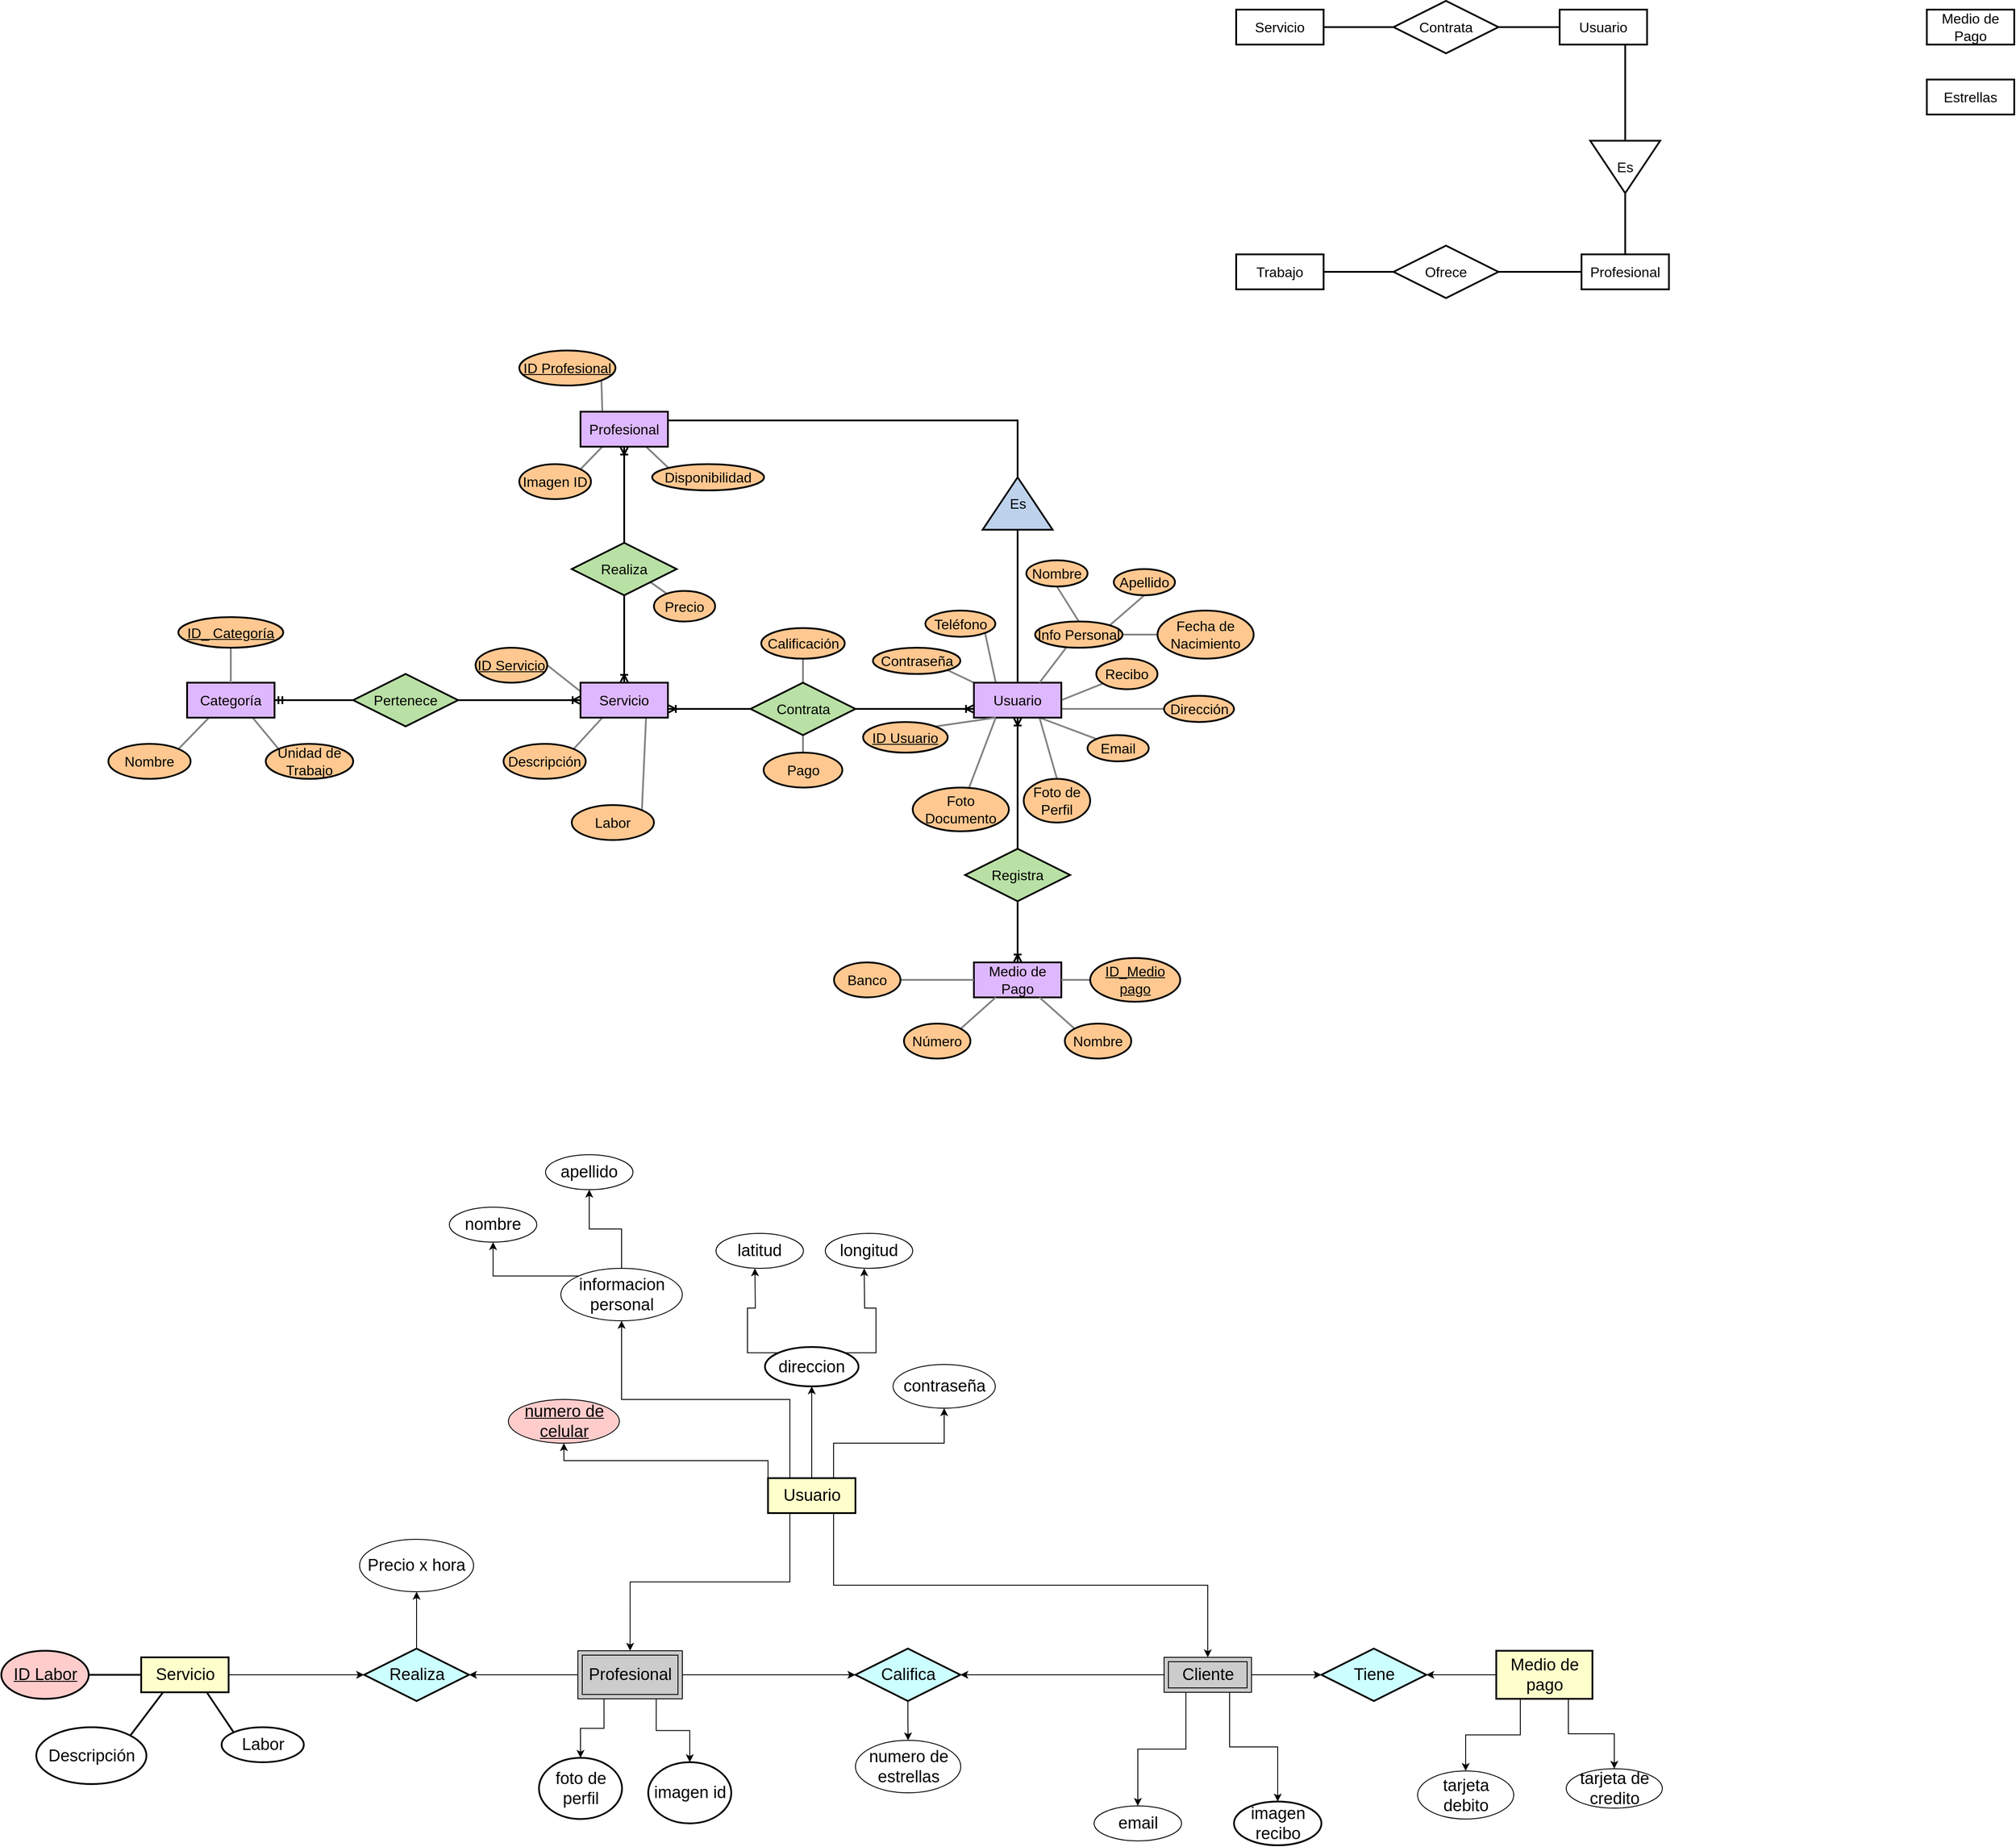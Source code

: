 <mxfile version="22.1.5" type="github">
  <diagram name="Página-1" id="cCKO2vU_R3Nvwjt6O_Bb">
    <mxGraphModel dx="1639" dy="1651" grid="1" gridSize="10" guides="1" tooltips="1" connect="1" arrows="1" fold="1" page="1" pageScale="1" pageWidth="827" pageHeight="1169" math="0" shadow="0">
      <root>
        <mxCell id="0" />
        <mxCell id="1" parent="0" />
        <mxCell id="8-Lv-CJE16GWGZzQea9U-9" style="edgeStyle=orthogonalEdgeStyle;rounded=0;orthogonalLoop=1;jettySize=auto;html=1;exitX=0.5;exitY=1;exitDx=0;exitDy=0;entryX=0.5;entryY=0;entryDx=0;entryDy=0;strokeWidth=2;endArrow=none;endFill=0;startArrow=ERoneToMany;startFill=0;" parent="1" source="zTk_jniPwo0BafnFYXpP-2" target="8-Lv-CJE16GWGZzQea9U-6" edge="1">
          <mxGeometry relative="1" as="geometry" />
        </mxCell>
        <mxCell id="8-Lv-CJE16GWGZzQea9U-27" style="rounded=0;orthogonalLoop=1;jettySize=auto;html=1;exitX=0.25;exitY=0;exitDx=0;exitDy=0;entryX=1;entryY=1;entryDx=0;entryDy=0;endArrow=none;endFill=0;strokeWidth=2;strokeColor=#828282;" parent="1" source="zTk_jniPwo0BafnFYXpP-2" target="8-Lv-CJE16GWGZzQea9U-1" edge="1">
          <mxGeometry relative="1" as="geometry" />
        </mxCell>
        <mxCell id="8-Lv-CJE16GWGZzQea9U-29" style="rounded=0;orthogonalLoop=1;jettySize=auto;html=1;exitX=0.25;exitY=1;exitDx=0;exitDy=0;entryX=1;entryY=0;entryDx=0;entryDy=0;endArrow=none;endFill=0;strokeWidth=2;strokeColor=#828282;" parent="1" source="zTk_jniPwo0BafnFYXpP-2" target="8-Lv-CJE16GWGZzQea9U-2" edge="1">
          <mxGeometry relative="1" as="geometry" />
        </mxCell>
        <mxCell id="8-Lv-CJE16GWGZzQea9U-30" style="rounded=0;orthogonalLoop=1;jettySize=auto;html=1;exitX=0.75;exitY=1;exitDx=0;exitDy=0;entryX=0;entryY=0;entryDx=0;entryDy=0;endArrow=none;endFill=0;strokeWidth=2;strokeColor=#828282;" parent="1" source="zTk_jniPwo0BafnFYXpP-2" target="8-Lv-CJE16GWGZzQea9U-19" edge="1">
          <mxGeometry relative="1" as="geometry" />
        </mxCell>
        <mxCell id="zTk_jniPwo0BafnFYXpP-2" value="Profesional" style="whiteSpace=wrap;html=1;align=center;strokeWidth=2;fontSize=16;fillColor=#DEB8FF;" parent="1" vertex="1">
          <mxGeometry x="150" y="340" width="100" height="40" as="geometry" />
        </mxCell>
        <mxCell id="8-Lv-CJE16GWGZzQea9U-40" style="edgeStyle=orthogonalEdgeStyle;rounded=0;orthogonalLoop=1;jettySize=auto;html=1;exitX=0;exitY=0.75;exitDx=0;exitDy=0;entryX=1;entryY=0.5;entryDx=0;entryDy=0;endArrow=none;endFill=0;strokeWidth=2;startArrow=ERoneToMany;startFill=0;" parent="1" source="zTk_jniPwo0BafnFYXpP-5" target="N90UWdWT46t-Qlg6uNlZ-3" edge="1">
          <mxGeometry relative="1" as="geometry" />
        </mxCell>
        <mxCell id="8-Lv-CJE16GWGZzQea9U-43" style="rounded=0;orthogonalLoop=1;jettySize=auto;html=1;exitX=0.75;exitY=1;exitDx=0;exitDy=0;entryX=0;entryY=0;entryDx=0;entryDy=0;endArrow=none;endFill=0;strokeWidth=2;strokeColor=#828282;" parent="1" source="zTk_jniPwo0BafnFYXpP-5" target="8-Lv-CJE16GWGZzQea9U-17" edge="1">
          <mxGeometry relative="1" as="geometry" />
        </mxCell>
        <mxCell id="8-Lv-CJE16GWGZzQea9U-44" style="rounded=0;orthogonalLoop=1;jettySize=auto;html=1;exitX=1;exitY=0.5;exitDx=0;exitDy=0;endArrow=none;endFill=0;strokeWidth=2;strokeColor=#828282;" parent="1" source="zTk_jniPwo0BafnFYXpP-5" target="8-Lv-CJE16GWGZzQea9U-15" edge="1">
          <mxGeometry relative="1" as="geometry" />
        </mxCell>
        <mxCell id="EtuR1tSyYkQJWaHXpzwl-11" style="edgeStyle=orthogonalEdgeStyle;rounded=0;orthogonalLoop=1;jettySize=auto;html=1;exitX=0.5;exitY=1;exitDx=0;exitDy=0;entryX=0.5;entryY=0;entryDx=0;entryDy=0;strokeWidth=2;endArrow=none;endFill=0;startArrow=ERoneToMany;startFill=0;" parent="1" source="zTk_jniPwo0BafnFYXpP-5" target="EtuR1tSyYkQJWaHXpzwl-10" edge="1">
          <mxGeometry relative="1" as="geometry" />
        </mxCell>
        <mxCell id="EtuR1tSyYkQJWaHXpzwl-30" style="rounded=0;orthogonalLoop=1;jettySize=auto;html=1;exitX=0.75;exitY=1;exitDx=0;exitDy=0;entryX=0.5;entryY=0;entryDx=0;entryDy=0;strokeWidth=2;endArrow=none;endFill=0;strokeColor=#828282;" parent="1" source="zTk_jniPwo0BafnFYXpP-5" target="EtuR1tSyYkQJWaHXpzwl-28" edge="1">
          <mxGeometry relative="1" as="geometry" />
        </mxCell>
        <mxCell id="EtuR1tSyYkQJWaHXpzwl-59" style="edgeStyle=orthogonalEdgeStyle;rounded=0;orthogonalLoop=1;jettySize=auto;html=1;exitX=1;exitY=0.75;exitDx=0;exitDy=0;entryX=0;entryY=0.5;entryDx=0;entryDy=0;strokeWidth=2;endArrow=none;endFill=0;strokeColor=#828282;" parent="1" source="zTk_jniPwo0BafnFYXpP-5" target="EtuR1tSyYkQJWaHXpzwl-57" edge="1">
          <mxGeometry relative="1" as="geometry" />
        </mxCell>
        <mxCell id="EtuR1tSyYkQJWaHXpzwl-61" style="rounded=0;orthogonalLoop=1;jettySize=auto;html=1;exitX=0.25;exitY=0;exitDx=0;exitDy=0;entryX=1;entryY=1;entryDx=0;entryDy=0;startArrow=none;startFill=0;endArrow=none;endFill=0;strokeWidth=2;strokeColor=#828282;" parent="1" source="zTk_jniPwo0BafnFYXpP-5" target="EtuR1tSyYkQJWaHXpzwl-58" edge="1">
          <mxGeometry relative="1" as="geometry" />
        </mxCell>
        <mxCell id="EtuR1tSyYkQJWaHXpzwl-62" style="rounded=0;orthogonalLoop=1;jettySize=auto;html=1;exitX=0;exitY=0;exitDx=0;exitDy=0;entryX=1;entryY=1;entryDx=0;entryDy=0;startArrow=none;startFill=0;endArrow=none;endFill=0;strokeWidth=2;strokeColor=#828282;" parent="1" source="zTk_jniPwo0BafnFYXpP-5" target="EtuR1tSyYkQJWaHXpzwl-60" edge="1">
          <mxGeometry relative="1" as="geometry" />
        </mxCell>
        <mxCell id="imkh6Q_qvi-gvldEysXO-12" style="rounded=0;orthogonalLoop=1;jettySize=auto;html=1;exitX=0.25;exitY=1;exitDx=0;exitDy=0;endArrow=none;endFill=0;strokeWidth=2;strokeColor=#828282;" edge="1" parent="1" source="zTk_jniPwo0BafnFYXpP-5" target="imkh6Q_qvi-gvldEysXO-11">
          <mxGeometry relative="1" as="geometry" />
        </mxCell>
        <mxCell id="zTk_jniPwo0BafnFYXpP-5" value="Usuario" style="whiteSpace=wrap;html=1;align=center;strokeWidth=2;fontSize=16;fillColor=#DEB8FF;" parent="1" vertex="1">
          <mxGeometry x="600" y="650" width="100" height="40" as="geometry" />
        </mxCell>
        <mxCell id="EtuR1tSyYkQJWaHXpzwl-35" style="edgeStyle=orthogonalEdgeStyle;rounded=0;orthogonalLoop=1;jettySize=auto;html=1;exitX=0.5;exitY=1;exitDx=0;exitDy=0;strokeWidth=2;endArrow=none;endFill=0;strokeColor=#828282;" parent="1" source="N90UWdWT46t-Qlg6uNlZ-3" target="EtuR1tSyYkQJWaHXpzwl-34" edge="1">
          <mxGeometry relative="1" as="geometry" />
        </mxCell>
        <mxCell id="EtuR1tSyYkQJWaHXpzwl-68" style="edgeStyle=orthogonalEdgeStyle;rounded=0;orthogonalLoop=1;jettySize=auto;html=1;exitX=0.5;exitY=0;exitDx=0;exitDy=0;entryX=0.5;entryY=1;entryDx=0;entryDy=0;endArrow=none;endFill=0;strokeWidth=2;strokeColor=#828282;" parent="1" source="N90UWdWT46t-Qlg6uNlZ-3" target="EtuR1tSyYkQJWaHXpzwl-63" edge="1">
          <mxGeometry relative="1" as="geometry" />
        </mxCell>
        <mxCell id="N90UWdWT46t-Qlg6uNlZ-3" value="Contrata" style="shape=rhombus;perimeter=rhombusPerimeter;whiteSpace=wrap;html=1;align=center;strokeWidth=2;fontSize=16;fillColor=#B9E0A5;" parent="1" vertex="1">
          <mxGeometry x="344.5" y="650" width="120" height="60" as="geometry" />
        </mxCell>
        <mxCell id="8-Lv-CJE16GWGZzQea9U-1" value="ID Profesional" style="ellipse;whiteSpace=wrap;html=1;align=center;fontSize=16;strokeWidth=2;fontStyle=4;fillColor=#FFC891;" parent="1" vertex="1">
          <mxGeometry x="80" y="270" width="110" height="40" as="geometry" />
        </mxCell>
        <mxCell id="8-Lv-CJE16GWGZzQea9U-2" value="Imagen ID" style="ellipse;whiteSpace=wrap;html=1;align=center;fontSize=16;strokeWidth=2;fontStyle=0;fillColor=#FFC891;" parent="1" vertex="1">
          <mxGeometry x="80" y="400" width="82" height="40" as="geometry" />
        </mxCell>
        <mxCell id="8-Lv-CJE16GWGZzQea9U-32" style="rounded=0;orthogonalLoop=1;jettySize=auto;html=1;exitX=1;exitY=0.5;exitDx=0;exitDy=0;endArrow=none;endFill=0;strokeWidth=2;entryX=0;entryY=0.25;entryDx=0;entryDy=0;strokeColor=#828282;" parent="1" source="8-Lv-CJE16GWGZzQea9U-3" target="8-Lv-CJE16GWGZzQea9U-4" edge="1">
          <mxGeometry relative="1" as="geometry" />
        </mxCell>
        <mxCell id="8-Lv-CJE16GWGZzQea9U-3" value="ID Servicio" style="ellipse;whiteSpace=wrap;html=1;align=center;fontSize=16;strokeWidth=2;fontStyle=4;fillColor=#FFC891;" parent="1" vertex="1">
          <mxGeometry x="30" y="610" width="82" height="40" as="geometry" />
        </mxCell>
        <mxCell id="8-Lv-CJE16GWGZzQea9U-35" style="rounded=0;orthogonalLoop=1;jettySize=auto;html=1;exitX=0.75;exitY=1;exitDx=0;exitDy=0;entryX=1;entryY=0;entryDx=0;entryDy=0;endArrow=none;endFill=0;strokeWidth=2;strokeColor=#828282;" parent="1" source="8-Lv-CJE16GWGZzQea9U-4" target="8-Lv-CJE16GWGZzQea9U-5" edge="1">
          <mxGeometry relative="1" as="geometry" />
        </mxCell>
        <mxCell id="8-Lv-CJE16GWGZzQea9U-37" style="rounded=0;orthogonalLoop=1;jettySize=auto;html=1;exitX=0.25;exitY=1;exitDx=0;exitDy=0;entryX=1;entryY=0;entryDx=0;entryDy=0;endArrow=none;endFill=0;strokeWidth=2;strokeColor=#828282;" parent="1" source="8-Lv-CJE16GWGZzQea9U-4" target="8-Lv-CJE16GWGZzQea9U-20" edge="1">
          <mxGeometry relative="1" as="geometry" />
        </mxCell>
        <mxCell id="8-Lv-CJE16GWGZzQea9U-38" style="edgeStyle=orthogonalEdgeStyle;rounded=0;orthogonalLoop=1;jettySize=auto;html=1;exitX=1;exitY=0.75;exitDx=0;exitDy=0;entryX=0;entryY=0.5;entryDx=0;entryDy=0;endArrow=none;endFill=0;strokeWidth=2;startArrow=ERoneToMany;startFill=0;" parent="1" source="8-Lv-CJE16GWGZzQea9U-4" target="N90UWdWT46t-Qlg6uNlZ-3" edge="1">
          <mxGeometry relative="1" as="geometry" />
        </mxCell>
        <mxCell id="8-Lv-CJE16GWGZzQea9U-4" value="Servicio" style="whiteSpace=wrap;html=1;align=center;strokeWidth=2;fontSize=16;fillColor=#DEB8FF;" parent="1" vertex="1">
          <mxGeometry x="150" y="650" width="100" height="40" as="geometry" />
        </mxCell>
        <mxCell id="8-Lv-CJE16GWGZzQea9U-5" value="Labor" style="ellipse;whiteSpace=wrap;html=1;align=center;fontSize=16;strokeWidth=2;fillColor=#FFC891;" parent="1" vertex="1">
          <mxGeometry x="140" y="790" width="94" height="40" as="geometry" />
        </mxCell>
        <mxCell id="8-Lv-CJE16GWGZzQea9U-10" style="edgeStyle=orthogonalEdgeStyle;rounded=0;orthogonalLoop=1;jettySize=auto;html=1;exitX=0.5;exitY=1;exitDx=0;exitDy=0;endArrow=ERoneToMany;endFill=0;strokeWidth=2;" parent="1" source="8-Lv-CJE16GWGZzQea9U-6" target="8-Lv-CJE16GWGZzQea9U-4" edge="1">
          <mxGeometry relative="1" as="geometry" />
        </mxCell>
        <mxCell id="8-Lv-CJE16GWGZzQea9U-31" style="rounded=0;orthogonalLoop=1;jettySize=auto;html=1;exitX=1;exitY=1;exitDx=0;exitDy=0;endArrow=none;endFill=0;strokeWidth=2;strokeColor=#828282;" parent="1" source="8-Lv-CJE16GWGZzQea9U-6" target="8-Lv-CJE16GWGZzQea9U-8" edge="1">
          <mxGeometry relative="1" as="geometry" />
        </mxCell>
        <mxCell id="8-Lv-CJE16GWGZzQea9U-6" value="Realiza" style="shape=rhombus;perimeter=rhombusPerimeter;whiteSpace=wrap;html=1;align=center;strokeWidth=2;fontSize=16;fillColor=#B9E0A5;" parent="1" vertex="1">
          <mxGeometry x="140" y="490" width="120" height="60" as="geometry" />
        </mxCell>
        <mxCell id="8-Lv-CJE16GWGZzQea9U-8" value="Precio" style="ellipse;whiteSpace=wrap;html=1;align=center;fontSize=16;strokeWidth=2;fillColor=#FFC891;" parent="1" vertex="1">
          <mxGeometry x="234" y="545" width="70" height="35" as="geometry" />
        </mxCell>
        <mxCell id="8-Lv-CJE16GWGZzQea9U-46" style="rounded=0;orthogonalLoop=1;jettySize=auto;html=1;exitX=0.355;exitY=1;exitDx=0;exitDy=0;entryX=0.75;entryY=0;entryDx=0;entryDy=0;endArrow=none;endFill=0;strokeWidth=2;exitPerimeter=0;strokeColor=#828282;" parent="1" source="8-Lv-CJE16GWGZzQea9U-13" target="zTk_jniPwo0BafnFYXpP-5" edge="1">
          <mxGeometry relative="1" as="geometry" />
        </mxCell>
        <mxCell id="EtuR1tSyYkQJWaHXpzwl-22" style="rounded=0;orthogonalLoop=1;jettySize=auto;html=1;exitX=1;exitY=0.5;exitDx=0;exitDy=0;entryX=0;entryY=0.5;entryDx=0;entryDy=0;strokeWidth=2;endArrow=none;endFill=0;strokeColor=#828282;" parent="1" source="8-Lv-CJE16GWGZzQea9U-13" target="EtuR1tSyYkQJWaHXpzwl-21" edge="1">
          <mxGeometry relative="1" as="geometry" />
        </mxCell>
        <mxCell id="EtuR1tSyYkQJWaHXpzwl-23" style="rounded=0;orthogonalLoop=1;jettySize=auto;html=1;exitX=0.5;exitY=0;exitDx=0;exitDy=0;entryX=0.5;entryY=1;entryDx=0;entryDy=0;strokeWidth=2;endArrow=none;endFill=0;strokeColor=#828282;" parent="1" source="8-Lv-CJE16GWGZzQea9U-13" target="EtuR1tSyYkQJWaHXpzwl-17" edge="1">
          <mxGeometry relative="1" as="geometry" />
        </mxCell>
        <mxCell id="EtuR1tSyYkQJWaHXpzwl-24" style="rounded=0;orthogonalLoop=1;jettySize=auto;html=1;exitX=1;exitY=0;exitDx=0;exitDy=0;entryX=0.5;entryY=1;entryDx=0;entryDy=0;strokeWidth=2;endArrow=none;endFill=0;strokeColor=#828282;" parent="1" source="8-Lv-CJE16GWGZzQea9U-13" target="EtuR1tSyYkQJWaHXpzwl-19" edge="1">
          <mxGeometry relative="1" as="geometry" />
        </mxCell>
        <mxCell id="8-Lv-CJE16GWGZzQea9U-13" value="Info Personal" style="ellipse;whiteSpace=wrap;html=1;align=center;fontSize=16;strokeWidth=2;fillColor=#FFC891;" parent="1" vertex="1">
          <mxGeometry x="670" y="580" width="100" height="30" as="geometry" />
        </mxCell>
        <mxCell id="8-Lv-CJE16GWGZzQea9U-15" value="Recibo" style="ellipse;whiteSpace=wrap;html=1;align=center;fontSize=16;strokeWidth=2;fillColor=#FFC891;" parent="1" vertex="1">
          <mxGeometry x="740" y="622.5" width="70" height="35" as="geometry" />
        </mxCell>
        <mxCell id="8-Lv-CJE16GWGZzQea9U-17" value="Email" style="ellipse;whiteSpace=wrap;html=1;align=center;fontSize=16;strokeWidth=2;fillColor=#FFC891;" parent="1" vertex="1">
          <mxGeometry x="730" y="710" width="70" height="30" as="geometry" />
        </mxCell>
        <mxCell id="8-Lv-CJE16GWGZzQea9U-19" value="Disponibilidad" style="ellipse;whiteSpace=wrap;html=1;align=center;fontSize=16;strokeWidth=2;fillColor=#FFC891;" parent="1" vertex="1">
          <mxGeometry x="232" y="400" width="128" height="30" as="geometry" />
        </mxCell>
        <mxCell id="8-Lv-CJE16GWGZzQea9U-20" value="Descripción" style="ellipse;whiteSpace=wrap;html=1;align=center;fontSize=16;strokeWidth=2;fillColor=#FFC891;" parent="1" vertex="1">
          <mxGeometry x="62" y="720" width="94" height="40" as="geometry" />
        </mxCell>
        <mxCell id="8xtOcs_HcPYPPj-CtHhS-1" style="edgeStyle=orthogonalEdgeStyle;rounded=0;orthogonalLoop=1;jettySize=auto;html=1;exitX=0.25;exitY=1;exitDx=0;exitDy=0;entryX=0.5;entryY=0;entryDx=0;entryDy=0;fontSize=19;" parent="1" source="8xtOcs_HcPYPPj-CtHhS-8" target="8xtOcs_HcPYPPj-CtHhS-12" edge="1">
          <mxGeometry relative="1" as="geometry" />
        </mxCell>
        <mxCell id="8xtOcs_HcPYPPj-CtHhS-2" style="edgeStyle=orthogonalEdgeStyle;rounded=0;orthogonalLoop=1;jettySize=auto;html=1;exitX=0.75;exitY=1;exitDx=0;exitDy=0;entryX=0.5;entryY=0;entryDx=0;entryDy=0;fontSize=19;" parent="1" source="8xtOcs_HcPYPPj-CtHhS-8" target="8xtOcs_HcPYPPj-CtHhS-15" edge="1">
          <mxGeometry relative="1" as="geometry" />
        </mxCell>
        <mxCell id="8xtOcs_HcPYPPj-CtHhS-3" style="edgeStyle=orthogonalEdgeStyle;rounded=0;orthogonalLoop=1;jettySize=auto;html=1;exitX=0.5;exitY=0;exitDx=0;exitDy=0;entryX=0.5;entryY=1;entryDx=0;entryDy=0;fontSize=19;" parent="1" source="8xtOcs_HcPYPPj-CtHhS-8" target="8xtOcs_HcPYPPj-CtHhS-18" edge="1">
          <mxGeometry relative="1" as="geometry" />
        </mxCell>
        <mxCell id="8xtOcs_HcPYPPj-CtHhS-4" style="edgeStyle=orthogonalEdgeStyle;rounded=0;orthogonalLoop=1;jettySize=auto;html=1;exitX=0;exitY=0;exitDx=0;exitDy=0;entryX=0.5;entryY=1;entryDx=0;entryDy=0;fontSize=19;" parent="1" source="8xtOcs_HcPYPPj-CtHhS-8" target="8xtOcs_HcPYPPj-CtHhS-33" edge="1">
          <mxGeometry relative="1" as="geometry">
            <mxPoint x="164.5" y="1510" as="targetPoint" />
          </mxGeometry>
        </mxCell>
        <mxCell id="8xtOcs_HcPYPPj-CtHhS-5" style="edgeStyle=orthogonalEdgeStyle;rounded=0;orthogonalLoop=1;jettySize=auto;html=1;exitX=0.25;exitY=0;exitDx=0;exitDy=0;entryX=0.5;entryY=1;entryDx=0;entryDy=0;fontSize=19;" parent="1" source="8xtOcs_HcPYPPj-CtHhS-8" target="8xtOcs_HcPYPPj-CtHhS-26" edge="1">
          <mxGeometry relative="1" as="geometry" />
        </mxCell>
        <mxCell id="8xtOcs_HcPYPPj-CtHhS-7" style="edgeStyle=orthogonalEdgeStyle;rounded=0;orthogonalLoop=1;jettySize=auto;html=1;exitX=0.75;exitY=0;exitDx=0;exitDy=0;entryX=0.5;entryY=1;entryDx=0;entryDy=0;fontSize=19;" parent="1" source="8xtOcs_HcPYPPj-CtHhS-8" target="8xtOcs_HcPYPPj-CtHhS-32" edge="1">
          <mxGeometry relative="1" as="geometry" />
        </mxCell>
        <mxCell id="8xtOcs_HcPYPPj-CtHhS-8" value="Usuario" style="whiteSpace=wrap;html=1;align=center;strokeWidth=2;fontSize=19;fillColor=#FFFFCC;" parent="1" vertex="1">
          <mxGeometry x="364.5" y="1560" width="100" height="40" as="geometry" />
        </mxCell>
        <mxCell id="8xtOcs_HcPYPPj-CtHhS-10" style="edgeStyle=orthogonalEdgeStyle;rounded=0;orthogonalLoop=1;jettySize=auto;html=1;exitX=0;exitY=0.5;exitDx=0;exitDy=0;entryX=1;entryY=0.5;entryDx=0;entryDy=0;fontSize=19;" parent="1" source="8xtOcs_HcPYPPj-CtHhS-12" target="8xtOcs_HcPYPPj-CtHhS-28" edge="1">
          <mxGeometry relative="1" as="geometry" />
        </mxCell>
        <mxCell id="8xtOcs_HcPYPPj-CtHhS-60" style="edgeStyle=orthogonalEdgeStyle;rounded=0;orthogonalLoop=1;jettySize=auto;html=1;exitX=1;exitY=0.5;exitDx=0;exitDy=0;entryX=0;entryY=0.5;entryDx=0;entryDy=0;fontSize=19;" parent="1" source="8xtOcs_HcPYPPj-CtHhS-12" target="8xtOcs_HcPYPPj-CtHhS-58" edge="1">
          <mxGeometry relative="1" as="geometry" />
        </mxCell>
        <mxCell id="8xtOcs_HcPYPPj-CtHhS-78" style="edgeStyle=orthogonalEdgeStyle;rounded=0;orthogonalLoop=1;jettySize=auto;html=1;exitX=0.25;exitY=1;exitDx=0;exitDy=0;entryX=0.5;entryY=0;entryDx=0;entryDy=0;fontSize=19;" parent="1" source="8xtOcs_HcPYPPj-CtHhS-12" target="8xtOcs_HcPYPPj-CtHhS-21" edge="1">
          <mxGeometry relative="1" as="geometry" />
        </mxCell>
        <mxCell id="8xtOcs_HcPYPPj-CtHhS-79" style="edgeStyle=orthogonalEdgeStyle;rounded=0;orthogonalLoop=1;jettySize=auto;html=1;exitX=0.75;exitY=1;exitDx=0;exitDy=0;entryX=0.5;entryY=0;entryDx=0;entryDy=0;fontSize=19;" parent="1" source="8xtOcs_HcPYPPj-CtHhS-12" target="8xtOcs_HcPYPPj-CtHhS-77" edge="1">
          <mxGeometry relative="1" as="geometry" />
        </mxCell>
        <mxCell id="8xtOcs_HcPYPPj-CtHhS-12" value="Profesional" style="shape=ext;margin=3;double=1;whiteSpace=wrap;html=1;align=center;fillColor=#CCCCCC;fontSize=19;" parent="1" vertex="1">
          <mxGeometry x="147" y="1757.5" width="119.5" height="55" as="geometry" />
        </mxCell>
        <mxCell id="8xtOcs_HcPYPPj-CtHhS-61" style="edgeStyle=orthogonalEdgeStyle;rounded=0;orthogonalLoop=1;jettySize=auto;html=1;exitX=0;exitY=0.5;exitDx=0;exitDy=0;entryX=1;entryY=0.5;entryDx=0;entryDy=0;fontSize=19;" parent="1" source="8xtOcs_HcPYPPj-CtHhS-15" target="8xtOcs_HcPYPPj-CtHhS-58" edge="1">
          <mxGeometry relative="1" as="geometry" />
        </mxCell>
        <mxCell id="8xtOcs_HcPYPPj-CtHhS-70" style="edgeStyle=orthogonalEdgeStyle;rounded=0;orthogonalLoop=1;jettySize=auto;html=1;exitX=1;exitY=0.5;exitDx=0;exitDy=0;entryX=0;entryY=0.5;entryDx=0;entryDy=0;fontSize=19;" parent="1" source="8xtOcs_HcPYPPj-CtHhS-15" target="8xtOcs_HcPYPPj-CtHhS-69" edge="1">
          <mxGeometry relative="1" as="geometry" />
        </mxCell>
        <mxCell id="8xtOcs_HcPYPPj-CtHhS-81" style="edgeStyle=orthogonalEdgeStyle;rounded=0;orthogonalLoop=1;jettySize=auto;html=1;exitX=0.25;exitY=1;exitDx=0;exitDy=0;entryX=0.5;entryY=0;entryDx=0;entryDy=0;fontSize=19;" parent="1" source="8xtOcs_HcPYPPj-CtHhS-15" target="8xtOcs_HcPYPPj-CtHhS-31" edge="1">
          <mxGeometry relative="1" as="geometry" />
        </mxCell>
        <mxCell id="8xtOcs_HcPYPPj-CtHhS-82" style="edgeStyle=orthogonalEdgeStyle;rounded=0;orthogonalLoop=1;jettySize=auto;html=1;exitX=0.75;exitY=1;exitDx=0;exitDy=0;entryX=0.5;entryY=0;entryDx=0;entryDy=0;fontSize=19;" parent="1" source="8xtOcs_HcPYPPj-CtHhS-15" target="8xtOcs_HcPYPPj-CtHhS-30" edge="1">
          <mxGeometry relative="1" as="geometry" />
        </mxCell>
        <mxCell id="8xtOcs_HcPYPPj-CtHhS-15" value="Cliente" style="shape=ext;margin=3;double=1;whiteSpace=wrap;html=1;align=center;fillColor=#CCCCCC;fontSize=19;" parent="1" vertex="1">
          <mxGeometry x="817.5" y="1765" width="100" height="40" as="geometry" />
        </mxCell>
        <mxCell id="8xtOcs_HcPYPPj-CtHhS-16" style="edgeStyle=orthogonalEdgeStyle;rounded=0;orthogonalLoop=1;jettySize=auto;html=1;exitX=0;exitY=0;exitDx=0;exitDy=0;entryX=0.5;entryY=1;entryDx=0;entryDy=0;fontSize=19;" parent="1" source="8xtOcs_HcPYPPj-CtHhS-18" edge="1">
          <mxGeometry relative="1" as="geometry">
            <mxPoint x="349.5" y="1320" as="targetPoint" />
          </mxGeometry>
        </mxCell>
        <mxCell id="8xtOcs_HcPYPPj-CtHhS-17" style="edgeStyle=orthogonalEdgeStyle;rounded=0;orthogonalLoop=1;jettySize=auto;html=1;exitX=1;exitY=0;exitDx=0;exitDy=0;entryX=0.5;entryY=1;entryDx=0;entryDy=0;fontSize=19;" parent="1" source="8xtOcs_HcPYPPj-CtHhS-18" edge="1">
          <mxGeometry relative="1" as="geometry">
            <mxPoint x="474.5" y="1320" as="targetPoint" />
          </mxGeometry>
        </mxCell>
        <mxCell id="8xtOcs_HcPYPPj-CtHhS-18" value="direccion" style="ellipse;whiteSpace=wrap;html=1;align=center;fontSize=19;strokeWidth=2;" parent="1" vertex="1">
          <mxGeometry x="361" y="1410" width="107" height="45" as="geometry" />
        </mxCell>
        <mxCell id="8xtOcs_HcPYPPj-CtHhS-19" value="longitud" style="ellipse;whiteSpace=wrap;html=1;align=center;fontSize=19;" parent="1" vertex="1">
          <mxGeometry x="430" y="1280" width="100" height="40" as="geometry" />
        </mxCell>
        <mxCell id="8xtOcs_HcPYPPj-CtHhS-20" value="latitud" style="ellipse;whiteSpace=wrap;html=1;align=center;fontSize=19;" parent="1" vertex="1">
          <mxGeometry x="305" y="1280" width="100" height="40" as="geometry" />
        </mxCell>
        <mxCell id="8xtOcs_HcPYPPj-CtHhS-21" value="foto de perfil" style="ellipse;whiteSpace=wrap;html=1;align=center;fontSize=19;strokeWidth=2;" parent="1" vertex="1">
          <mxGeometry x="102.5" y="1880" width="95" height="70" as="geometry" />
        </mxCell>
        <mxCell id="8xtOcs_HcPYPPj-CtHhS-22" value="apellido" style="ellipse;whiteSpace=wrap;html=1;align=center;fontSize=19;" parent="1" vertex="1">
          <mxGeometry x="110" y="1190" width="100" height="40" as="geometry" />
        </mxCell>
        <mxCell id="8xtOcs_HcPYPPj-CtHhS-23" value="nombre" style="ellipse;whiteSpace=wrap;html=1;align=center;fontSize=19;" parent="1" vertex="1">
          <mxGeometry y="1250" width="100" height="40" as="geometry" />
        </mxCell>
        <mxCell id="8xtOcs_HcPYPPj-CtHhS-24" style="edgeStyle=orthogonalEdgeStyle;rounded=0;orthogonalLoop=1;jettySize=auto;html=1;exitX=0;exitY=0;exitDx=0;exitDy=0;entryX=0.5;entryY=1;entryDx=0;entryDy=0;fontSize=19;" parent="1" source="8xtOcs_HcPYPPj-CtHhS-26" target="8xtOcs_HcPYPPj-CtHhS-23" edge="1">
          <mxGeometry relative="1" as="geometry" />
        </mxCell>
        <mxCell id="8xtOcs_HcPYPPj-CtHhS-25" style="edgeStyle=orthogonalEdgeStyle;rounded=0;orthogonalLoop=1;jettySize=auto;html=1;exitX=0.5;exitY=0;exitDx=0;exitDy=0;entryX=0.5;entryY=1;entryDx=0;entryDy=0;fontSize=19;" parent="1" source="8xtOcs_HcPYPPj-CtHhS-26" target="8xtOcs_HcPYPPj-CtHhS-22" edge="1">
          <mxGeometry relative="1" as="geometry" />
        </mxCell>
        <mxCell id="8xtOcs_HcPYPPj-CtHhS-26" value="informacion personal" style="ellipse;whiteSpace=wrap;html=1;align=center;fontSize=19;" parent="1" vertex="1">
          <mxGeometry x="127.5" y="1320" width="139" height="60" as="geometry" />
        </mxCell>
        <mxCell id="8xtOcs_HcPYPPj-CtHhS-27" style="edgeStyle=orthogonalEdgeStyle;rounded=0;orthogonalLoop=1;jettySize=auto;html=1;exitX=0.5;exitY=0;exitDx=0;exitDy=0;entryX=0.5;entryY=1;entryDx=0;entryDy=0;fontSize=19;" parent="1" source="8xtOcs_HcPYPPj-CtHhS-28" target="8xtOcs_HcPYPPj-CtHhS-29" edge="1">
          <mxGeometry relative="1" as="geometry" />
        </mxCell>
        <mxCell id="8xtOcs_HcPYPPj-CtHhS-28" value="Realiza" style="shape=rhombus;perimeter=rhombusPerimeter;whiteSpace=wrap;html=1;align=center;strokeWidth=2;fontSize=19;fillColor=#CCFFFF;" parent="1" vertex="1">
          <mxGeometry x="-97.5" y="1755" width="120" height="60" as="geometry" />
        </mxCell>
        <mxCell id="8xtOcs_HcPYPPj-CtHhS-29" value="Precio x hora" style="ellipse;whiteSpace=wrap;html=1;align=center;fontSize=19;" parent="1" vertex="1">
          <mxGeometry x="-102.75" y="1630" width="130.5" height="60" as="geometry" />
        </mxCell>
        <mxCell id="8xtOcs_HcPYPPj-CtHhS-30" value="imagen recibo" style="ellipse;whiteSpace=wrap;html=1;align=center;fontSize=19;strokeWidth=2;" parent="1" vertex="1">
          <mxGeometry x="897.5" y="1930" width="100" height="50" as="geometry" />
        </mxCell>
        <mxCell id="8xtOcs_HcPYPPj-CtHhS-31" value="email" style="ellipse;whiteSpace=wrap;html=1;align=center;fontSize=19;" parent="1" vertex="1">
          <mxGeometry x="737.5" y="1935" width="100" height="40" as="geometry" />
        </mxCell>
        <mxCell id="8xtOcs_HcPYPPj-CtHhS-32" value="contraseña" style="ellipse;whiteSpace=wrap;html=1;align=center;fontSize=19;" parent="1" vertex="1">
          <mxGeometry x="507.5" y="1430" width="117" height="50" as="geometry" />
        </mxCell>
        <mxCell id="8xtOcs_HcPYPPj-CtHhS-33" value="numero de celular" style="ellipse;whiteSpace=wrap;html=1;align=center;fontStyle=4;fillColor=#FFCCCC;fontSize=19;" parent="1" vertex="1">
          <mxGeometry x="67.5" y="1470" width="127" height="50" as="geometry" />
        </mxCell>
        <mxCell id="8xtOcs_HcPYPPj-CtHhS-34" style="edgeStyle=orthogonalEdgeStyle;rounded=0;orthogonalLoop=1;jettySize=auto;html=1;exitX=1;exitY=0.5;exitDx=0;exitDy=0;endArrow=none;endFill=0;strokeWidth=2;fontSize=19;" parent="1" source="8xtOcs_HcPYPPj-CtHhS-35" target="8xtOcs_HcPYPPj-CtHhS-38" edge="1">
          <mxGeometry relative="1" as="geometry" />
        </mxCell>
        <mxCell id="8xtOcs_HcPYPPj-CtHhS-35" value="ID Labor" style="ellipse;whiteSpace=wrap;html=1;align=center;fontSize=19;strokeWidth=2;fontStyle=4;fillColor=#FFCCCC;" parent="1" vertex="1">
          <mxGeometry x="-512.5" y="1757.5" width="100" height="55" as="geometry" />
        </mxCell>
        <mxCell id="8xtOcs_HcPYPPj-CtHhS-36" style="rounded=0;orthogonalLoop=1;jettySize=auto;html=1;exitX=0.75;exitY=1;exitDx=0;exitDy=0;entryX=0;entryY=0;entryDx=0;entryDy=0;endArrow=none;endFill=0;strokeWidth=2;fontSize=19;" parent="1" source="8xtOcs_HcPYPPj-CtHhS-38" target="8xtOcs_HcPYPPj-CtHhS-39" edge="1">
          <mxGeometry relative="1" as="geometry" />
        </mxCell>
        <mxCell id="8xtOcs_HcPYPPj-CtHhS-37" style="rounded=0;orthogonalLoop=1;jettySize=auto;html=1;exitX=0.25;exitY=1;exitDx=0;exitDy=0;entryX=1;entryY=0;entryDx=0;entryDy=0;endArrow=none;endFill=0;strokeWidth=2;fontSize=19;" parent="1" source="8xtOcs_HcPYPPj-CtHhS-38" target="8xtOcs_HcPYPPj-CtHhS-40" edge="1">
          <mxGeometry relative="1" as="geometry" />
        </mxCell>
        <mxCell id="8xtOcs_HcPYPPj-CtHhS-41" style="edgeStyle=orthogonalEdgeStyle;rounded=0;orthogonalLoop=1;jettySize=auto;html=1;exitX=1;exitY=0.5;exitDx=0;exitDy=0;entryX=0;entryY=0.5;entryDx=0;entryDy=0;fontSize=19;" parent="1" source="8xtOcs_HcPYPPj-CtHhS-38" target="8xtOcs_HcPYPPj-CtHhS-28" edge="1">
          <mxGeometry relative="1" as="geometry" />
        </mxCell>
        <mxCell id="8xtOcs_HcPYPPj-CtHhS-38" value="Servicio" style="whiteSpace=wrap;html=1;align=center;strokeWidth=2;fontSize=19;fillColor=#FFFFCC;" parent="1" vertex="1">
          <mxGeometry x="-352.5" y="1765" width="100" height="40" as="geometry" />
        </mxCell>
        <mxCell id="8xtOcs_HcPYPPj-CtHhS-39" value="Labor" style="ellipse;whiteSpace=wrap;html=1;align=center;fontSize=19;strokeWidth=2;" parent="1" vertex="1">
          <mxGeometry x="-260.5" y="1845" width="94" height="40" as="geometry" />
        </mxCell>
        <mxCell id="8xtOcs_HcPYPPj-CtHhS-40" value="Descripción" style="ellipse;whiteSpace=wrap;html=1;align=center;fontSize=19;strokeWidth=2;" parent="1" vertex="1">
          <mxGeometry x="-472.5" y="1845" width="126" height="65" as="geometry" />
        </mxCell>
        <mxCell id="8xtOcs_HcPYPPj-CtHhS-71" style="edgeStyle=orthogonalEdgeStyle;rounded=0;orthogonalLoop=1;jettySize=auto;html=1;exitX=0;exitY=0.5;exitDx=0;exitDy=0;entryX=1;entryY=0.5;entryDx=0;entryDy=0;fontSize=19;" parent="1" source="8xtOcs_HcPYPPj-CtHhS-42" target="8xtOcs_HcPYPPj-CtHhS-69" edge="1">
          <mxGeometry relative="1" as="geometry" />
        </mxCell>
        <mxCell id="8xtOcs_HcPYPPj-CtHhS-72" style="edgeStyle=orthogonalEdgeStyle;rounded=0;orthogonalLoop=1;jettySize=auto;html=1;exitX=0.25;exitY=1;exitDx=0;exitDy=0;entryX=0.5;entryY=0;entryDx=0;entryDy=0;fontSize=19;" parent="1" source="8xtOcs_HcPYPPj-CtHhS-42" target="8xtOcs_HcPYPPj-CtHhS-67" edge="1">
          <mxGeometry relative="1" as="geometry" />
        </mxCell>
        <mxCell id="8xtOcs_HcPYPPj-CtHhS-73" style="edgeStyle=orthogonalEdgeStyle;rounded=0;orthogonalLoop=1;jettySize=auto;html=1;exitX=0.75;exitY=1;exitDx=0;exitDy=0;entryX=0.5;entryY=0;entryDx=0;entryDy=0;fontSize=19;" parent="1" source="8xtOcs_HcPYPPj-CtHhS-42" target="8xtOcs_HcPYPPj-CtHhS-68" edge="1">
          <mxGeometry relative="1" as="geometry" />
        </mxCell>
        <mxCell id="8xtOcs_HcPYPPj-CtHhS-42" value="Medio de pago" style="whiteSpace=wrap;html=1;align=center;strokeWidth=2;fontSize=19;fillColor=#FFFFCC;" parent="1" vertex="1">
          <mxGeometry x="1197.5" y="1757.5" width="110" height="55" as="geometry" />
        </mxCell>
        <mxCell id="8xtOcs_HcPYPPj-CtHhS-66" style="edgeStyle=orthogonalEdgeStyle;rounded=0;orthogonalLoop=1;jettySize=auto;html=1;exitX=0.5;exitY=1;exitDx=0;exitDy=0;entryX=0.5;entryY=0;entryDx=0;entryDy=0;fontSize=19;" parent="1" source="8xtOcs_HcPYPPj-CtHhS-58" target="8xtOcs_HcPYPPj-CtHhS-64" edge="1">
          <mxGeometry relative="1" as="geometry" />
        </mxCell>
        <mxCell id="8xtOcs_HcPYPPj-CtHhS-58" value="Califica" style="shape=rhombus;perimeter=rhombusPerimeter;whiteSpace=wrap;html=1;align=center;strokeWidth=2;fontSize=19;fillColor=#CCFFFF;" parent="1" vertex="1">
          <mxGeometry x="464.5" y="1755" width="120" height="60" as="geometry" />
        </mxCell>
        <mxCell id="8xtOcs_HcPYPPj-CtHhS-64" value="numero de estrellas" style="ellipse;whiteSpace=wrap;html=1;align=center;fontSize=19;" parent="1" vertex="1">
          <mxGeometry x="464.5" y="1860" width="120.5" height="60" as="geometry" />
        </mxCell>
        <mxCell id="8xtOcs_HcPYPPj-CtHhS-67" value="tarjeta debito" style="ellipse;whiteSpace=wrap;html=1;align=center;fontSize=19;" parent="1" vertex="1">
          <mxGeometry x="1107.5" y="1895" width="110" height="55" as="geometry" />
        </mxCell>
        <mxCell id="8xtOcs_HcPYPPj-CtHhS-68" value="tarjeta de credito" style="ellipse;whiteSpace=wrap;html=1;align=center;fontSize=19;" parent="1" vertex="1">
          <mxGeometry x="1277.5" y="1892.5" width="110" height="45" as="geometry" />
        </mxCell>
        <mxCell id="8xtOcs_HcPYPPj-CtHhS-69" value="Tiene" style="shape=rhombus;perimeter=rhombusPerimeter;whiteSpace=wrap;html=1;align=center;strokeWidth=2;fontSize=19;fillColor=#CCFFFF;" parent="1" vertex="1">
          <mxGeometry x="997.5" y="1755" width="120" height="60" as="geometry" />
        </mxCell>
        <mxCell id="8xtOcs_HcPYPPj-CtHhS-77" value="imagen id" style="ellipse;whiteSpace=wrap;html=1;align=center;fontSize=19;strokeWidth=2;" parent="1" vertex="1">
          <mxGeometry x="227.5" y="1885" width="95" height="70" as="geometry" />
        </mxCell>
        <mxCell id="LQz_tbbz-LuxJvh1qZ6F-9" style="edgeStyle=orthogonalEdgeStyle;rounded=0;orthogonalLoop=1;jettySize=auto;html=1;exitX=0;exitY=0.5;exitDx=0;exitDy=0;entryX=1;entryY=0.5;entryDx=0;entryDy=0;strokeWidth=2;endArrow=none;endFill=0;" parent="1" source="LQz_tbbz-LuxJvh1qZ6F-1" target="LQz_tbbz-LuxJvh1qZ6F-4" edge="1">
          <mxGeometry relative="1" as="geometry" />
        </mxCell>
        <mxCell id="LQz_tbbz-LuxJvh1qZ6F-14" style="edgeStyle=orthogonalEdgeStyle;rounded=0;orthogonalLoop=1;jettySize=auto;html=1;exitX=0.75;exitY=1;exitDx=0;exitDy=0;entryX=0;entryY=0.5;entryDx=0;entryDy=0;strokeWidth=2;endArrow=none;endFill=0;" parent="1" source="LQz_tbbz-LuxJvh1qZ6F-1" target="LQz_tbbz-LuxJvh1qZ6F-7" edge="1">
          <mxGeometry relative="1" as="geometry" />
        </mxCell>
        <mxCell id="LQz_tbbz-LuxJvh1qZ6F-1" value="Usuario" style="whiteSpace=wrap;html=1;align=center;strokeWidth=2;fontSize=16;" parent="1" vertex="1">
          <mxGeometry x="1270" y="-120" width="100" height="40" as="geometry" />
        </mxCell>
        <mxCell id="LQz_tbbz-LuxJvh1qZ6F-10" style="edgeStyle=orthogonalEdgeStyle;rounded=0;orthogonalLoop=1;jettySize=auto;html=1;exitX=0;exitY=0.5;exitDx=0;exitDy=0;strokeWidth=2;endArrow=none;endFill=0;" parent="1" source="LQz_tbbz-LuxJvh1qZ6F-3" target="LQz_tbbz-LuxJvh1qZ6F-5" edge="1">
          <mxGeometry relative="1" as="geometry" />
        </mxCell>
        <mxCell id="LQz_tbbz-LuxJvh1qZ6F-22" style="edgeStyle=orthogonalEdgeStyle;rounded=0;orthogonalLoop=1;jettySize=auto;html=1;exitX=1;exitY=0.5;exitDx=0;exitDy=0;entryX=0;entryY=0.5;entryDx=0;entryDy=0;strokeWidth=2;endArrow=none;endFill=0;" parent="1" source="LQz_tbbz-LuxJvh1qZ6F-3" target="LQz_tbbz-LuxJvh1qZ6F-16" edge="1">
          <mxGeometry relative="1" as="geometry" />
        </mxCell>
        <mxCell id="LQz_tbbz-LuxJvh1qZ6F-3" value="Ofrece" style="shape=rhombus;perimeter=rhombusPerimeter;whiteSpace=wrap;html=1;align=center;strokeWidth=2;fontSize=16;" parent="1" vertex="1">
          <mxGeometry x="1080" y="150" width="120" height="60" as="geometry" />
        </mxCell>
        <mxCell id="LQz_tbbz-LuxJvh1qZ6F-12" style="edgeStyle=orthogonalEdgeStyle;rounded=0;orthogonalLoop=1;jettySize=auto;html=1;exitX=0;exitY=0.5;exitDx=0;exitDy=0;strokeWidth=2;endArrow=none;endFill=0;" parent="1" source="LQz_tbbz-LuxJvh1qZ6F-4" target="LQz_tbbz-LuxJvh1qZ6F-6" edge="1">
          <mxGeometry relative="1" as="geometry" />
        </mxCell>
        <mxCell id="LQz_tbbz-LuxJvh1qZ6F-4" value="Contrata" style="shape=rhombus;perimeter=rhombusPerimeter;whiteSpace=wrap;html=1;align=center;strokeWidth=2;fontSize=16;" parent="1" vertex="1">
          <mxGeometry x="1080" y="-130" width="120" height="60" as="geometry" />
        </mxCell>
        <mxCell id="LQz_tbbz-LuxJvh1qZ6F-5" value="Trabajo" style="whiteSpace=wrap;html=1;align=center;strokeWidth=2;fontSize=16;" parent="1" vertex="1">
          <mxGeometry x="900" y="160" width="100" height="40" as="geometry" />
        </mxCell>
        <mxCell id="LQz_tbbz-LuxJvh1qZ6F-6" value="Servicio" style="whiteSpace=wrap;html=1;align=center;strokeWidth=2;fontSize=16;" parent="1" vertex="1">
          <mxGeometry x="900" y="-120" width="100" height="40" as="geometry" />
        </mxCell>
        <mxCell id="LQz_tbbz-LuxJvh1qZ6F-18" style="edgeStyle=orthogonalEdgeStyle;rounded=0;orthogonalLoop=1;jettySize=auto;html=1;exitX=1;exitY=0.5;exitDx=0;exitDy=0;entryX=0.5;entryY=0;entryDx=0;entryDy=0;strokeWidth=2;endArrow=none;endFill=0;" parent="1" source="LQz_tbbz-LuxJvh1qZ6F-7" target="LQz_tbbz-LuxJvh1qZ6F-16" edge="1">
          <mxGeometry relative="1" as="geometry" />
        </mxCell>
        <mxCell id="LQz_tbbz-LuxJvh1qZ6F-7" value="Es" style="triangle;whiteSpace=wrap;html=1;strokeWidth=2;rotation=90;fontSize=16;horizontal=0;" parent="1" vertex="1">
          <mxGeometry x="1315" y="20" width="60" height="80" as="geometry" />
        </mxCell>
        <mxCell id="LQz_tbbz-LuxJvh1qZ6F-16" value="Profesional" style="whiteSpace=wrap;html=1;align=center;strokeWidth=2;fontSize=16;" parent="1" vertex="1">
          <mxGeometry x="1295" y="160" width="100" height="40" as="geometry" />
        </mxCell>
        <mxCell id="LQz_tbbz-LuxJvh1qZ6F-19" value="Medio de Pago" style="whiteSpace=wrap;html=1;align=center;strokeWidth=2;fontSize=16;" parent="1" vertex="1">
          <mxGeometry x="1690" y="-120" width="100" height="40" as="geometry" />
        </mxCell>
        <mxCell id="LQz_tbbz-LuxJvh1qZ6F-20" value="Estrellas" style="whiteSpace=wrap;html=1;align=center;strokeWidth=2;fontSize=16;" parent="1" vertex="1">
          <mxGeometry x="1690" y="-40" width="100" height="40" as="geometry" />
        </mxCell>
        <mxCell id="EtuR1tSyYkQJWaHXpzwl-4" value="Es" style="verticalLabelPosition=middle;verticalAlign=middle;html=1;shape=mxgraph.basic.acute_triangle;dx=0.5;horizontal=1;labelPosition=center;align=center;fontSize=16;strokeWidth=2;fillColor=#BED2EB;" parent="1" vertex="1">
          <mxGeometry x="610" y="415" width="80" height="60" as="geometry" />
        </mxCell>
        <mxCell id="EtuR1tSyYkQJWaHXpzwl-7" style="edgeStyle=orthogonalEdgeStyle;rounded=0;orthogonalLoop=1;jettySize=auto;html=1;exitX=1;exitY=0.25;exitDx=0;exitDy=0;entryX=0;entryY=0;entryDx=40;entryDy=0;entryPerimeter=0;strokeWidth=2;endArrow=none;endFill=0;" parent="1" source="zTk_jniPwo0BafnFYXpP-2" target="EtuR1tSyYkQJWaHXpzwl-4" edge="1">
          <mxGeometry relative="1" as="geometry" />
        </mxCell>
        <mxCell id="EtuR1tSyYkQJWaHXpzwl-8" style="edgeStyle=orthogonalEdgeStyle;rounded=0;orthogonalLoop=1;jettySize=auto;html=1;exitX=0.5;exitY=0;exitDx=0;exitDy=0;entryX=0.5;entryY=1;entryDx=0;entryDy=0;entryPerimeter=0;strokeWidth=2;endArrow=none;endFill=0;" parent="1" source="zTk_jniPwo0BafnFYXpP-5" target="EtuR1tSyYkQJWaHXpzwl-4" edge="1">
          <mxGeometry relative="1" as="geometry" />
        </mxCell>
        <mxCell id="EtuR1tSyYkQJWaHXpzwl-12" style="edgeStyle=orthogonalEdgeStyle;rounded=0;orthogonalLoop=1;jettySize=auto;html=1;exitX=0.5;exitY=0;exitDx=0;exitDy=0;entryX=0.5;entryY=1;entryDx=0;entryDy=0;strokeWidth=2;endArrow=none;endFill=0;startArrow=ERoneToMany;startFill=0;" parent="1" source="EtuR1tSyYkQJWaHXpzwl-9" target="EtuR1tSyYkQJWaHXpzwl-10" edge="1">
          <mxGeometry relative="1" as="geometry" />
        </mxCell>
        <mxCell id="EtuR1tSyYkQJWaHXpzwl-9" value="Medio de Pago" style="whiteSpace=wrap;html=1;align=center;strokeWidth=2;fontSize=16;fillColor=#DEB8FF;" parent="1" vertex="1">
          <mxGeometry x="600" y="970" width="100" height="40" as="geometry" />
        </mxCell>
        <mxCell id="EtuR1tSyYkQJWaHXpzwl-10" value="Registra" style="shape=rhombus;perimeter=rhombusPerimeter;whiteSpace=wrap;html=1;align=center;strokeWidth=2;fontSize=16;fillColor=#B9E0A5;" parent="1" vertex="1">
          <mxGeometry x="590" y="840" width="120" height="60" as="geometry" />
        </mxCell>
        <mxCell id="EtuR1tSyYkQJWaHXpzwl-15" style="edgeStyle=orthogonalEdgeStyle;rounded=0;orthogonalLoop=1;jettySize=auto;html=1;exitX=1;exitY=0.5;exitDx=0;exitDy=0;entryX=0;entryY=0.5;entryDx=0;entryDy=0;strokeWidth=2;endArrow=none;endFill=0;startArrow=ERmandOne;startFill=0;" parent="1" source="EtuR1tSyYkQJWaHXpzwl-13" target="EtuR1tSyYkQJWaHXpzwl-14" edge="1">
          <mxGeometry relative="1" as="geometry" />
        </mxCell>
        <mxCell id="EtuR1tSyYkQJWaHXpzwl-37" style="rounded=0;orthogonalLoop=1;jettySize=auto;html=1;exitX=0.25;exitY=1;exitDx=0;exitDy=0;entryX=1;entryY=0;entryDx=0;entryDy=0;strokeWidth=2;endArrow=none;endFill=0;strokeColor=#828282;" parent="1" source="EtuR1tSyYkQJWaHXpzwl-13" target="EtuR1tSyYkQJWaHXpzwl-32" edge="1">
          <mxGeometry relative="1" as="geometry" />
        </mxCell>
        <mxCell id="EtuR1tSyYkQJWaHXpzwl-38" style="rounded=0;orthogonalLoop=1;jettySize=auto;html=1;exitX=0.75;exitY=1;exitDx=0;exitDy=0;entryX=0;entryY=0;entryDx=0;entryDy=0;strokeWidth=2;endArrow=none;endFill=0;strokeColor=#828282;" parent="1" source="EtuR1tSyYkQJWaHXpzwl-13" target="EtuR1tSyYkQJWaHXpzwl-33" edge="1">
          <mxGeometry relative="1" as="geometry" />
        </mxCell>
        <mxCell id="EtuR1tSyYkQJWaHXpzwl-13" value="Categoría" style="whiteSpace=wrap;html=1;align=center;strokeWidth=2;fontSize=16;fillColor=#DEB8FF;" parent="1" vertex="1">
          <mxGeometry x="-300" y="650" width="100" height="40" as="geometry" />
        </mxCell>
        <mxCell id="EtuR1tSyYkQJWaHXpzwl-16" style="edgeStyle=orthogonalEdgeStyle;rounded=0;orthogonalLoop=1;jettySize=auto;html=1;exitX=1;exitY=0.5;exitDx=0;exitDy=0;strokeWidth=2;endArrow=ERoneToMany;endFill=0;" parent="1" source="EtuR1tSyYkQJWaHXpzwl-14" target="8-Lv-CJE16GWGZzQea9U-4" edge="1">
          <mxGeometry relative="1" as="geometry" />
        </mxCell>
        <mxCell id="EtuR1tSyYkQJWaHXpzwl-14" value="Pertenece" style="shape=rhombus;perimeter=rhombusPerimeter;whiteSpace=wrap;html=1;align=center;strokeWidth=2;fontSize=16;fillColor=#B9E0A5;" parent="1" vertex="1">
          <mxGeometry x="-110" y="640" width="120" height="60" as="geometry" />
        </mxCell>
        <mxCell id="EtuR1tSyYkQJWaHXpzwl-17" value="Nombre" style="ellipse;whiteSpace=wrap;html=1;align=center;fontSize=16;strokeWidth=2;fillColor=#FFC891;" parent="1" vertex="1">
          <mxGeometry x="660" y="510" width="70" height="30" as="geometry" />
        </mxCell>
        <mxCell id="EtuR1tSyYkQJWaHXpzwl-19" value="Apellido" style="ellipse;whiteSpace=wrap;html=1;align=center;fontSize=16;strokeWidth=2;fillColor=#FFC891;" parent="1" vertex="1">
          <mxGeometry x="760" y="520" width="70" height="30" as="geometry" />
        </mxCell>
        <mxCell id="EtuR1tSyYkQJWaHXpzwl-21" value="Fecha de Nacimiento" style="ellipse;whiteSpace=wrap;html=1;align=center;fontSize=16;strokeWidth=2;fillColor=#FFC891;" parent="1" vertex="1">
          <mxGeometry x="810" y="567.5" width="110" height="55" as="geometry" />
        </mxCell>
        <mxCell id="EtuR1tSyYkQJWaHXpzwl-26" style="rounded=0;orthogonalLoop=1;jettySize=auto;html=1;exitX=1;exitY=0;exitDx=0;exitDy=0;entryX=0.25;entryY=1;entryDx=0;entryDy=0;strokeWidth=2;endArrow=none;endFill=0;strokeColor=#828282;" parent="1" source="EtuR1tSyYkQJWaHXpzwl-25" target="zTk_jniPwo0BafnFYXpP-5" edge="1">
          <mxGeometry relative="1" as="geometry" />
        </mxCell>
        <mxCell id="EtuR1tSyYkQJWaHXpzwl-25" value="ID Usuario" style="ellipse;whiteSpace=wrap;html=1;align=center;fontSize=16;strokeWidth=2;fontStyle=4;fillColor=#FFC891;" parent="1" vertex="1">
          <mxGeometry x="473.25" y="695" width="96.75" height="35" as="geometry" />
        </mxCell>
        <mxCell id="EtuR1tSyYkQJWaHXpzwl-27" style="edgeStyle=orthogonalEdgeStyle;rounded=0;orthogonalLoop=1;jettySize=auto;html=1;exitX=0.5;exitY=1;exitDx=0;exitDy=0;" parent="1" source="EtuR1tSyYkQJWaHXpzwl-19" target="EtuR1tSyYkQJWaHXpzwl-19" edge="1">
          <mxGeometry relative="1" as="geometry" />
        </mxCell>
        <mxCell id="EtuR1tSyYkQJWaHXpzwl-28" value="Foto de Perfil" style="ellipse;whiteSpace=wrap;html=1;align=center;fontSize=16;strokeWidth=2;fillColor=#FFC891;" parent="1" vertex="1">
          <mxGeometry x="657" y="760" width="76" height="50" as="geometry" />
        </mxCell>
        <mxCell id="EtuR1tSyYkQJWaHXpzwl-36" style="rounded=0;orthogonalLoop=1;jettySize=auto;html=1;exitX=0.5;exitY=1;exitDx=0;exitDy=0;entryX=0.5;entryY=0;entryDx=0;entryDy=0;strokeWidth=2;endArrow=none;endFill=0;strokeColor=#828282;" parent="1" source="EtuR1tSyYkQJWaHXpzwl-31" target="EtuR1tSyYkQJWaHXpzwl-13" edge="1">
          <mxGeometry relative="1" as="geometry" />
        </mxCell>
        <mxCell id="EtuR1tSyYkQJWaHXpzwl-31" value="ID_ Categoría" style="ellipse;whiteSpace=wrap;html=1;align=center;fontSize=16;strokeWidth=2;fontStyle=4;fillColor=#FFC891;" parent="1" vertex="1">
          <mxGeometry x="-310" y="575" width="120" height="35" as="geometry" />
        </mxCell>
        <mxCell id="EtuR1tSyYkQJWaHXpzwl-32" value="Nombre" style="ellipse;whiteSpace=wrap;html=1;align=center;fontSize=16;strokeWidth=2;fillColor=#FFC891;" parent="1" vertex="1">
          <mxGeometry x="-390" y="720" width="94" height="40" as="geometry" />
        </mxCell>
        <mxCell id="EtuR1tSyYkQJWaHXpzwl-33" value="Unidad de Trabajo" style="ellipse;whiteSpace=wrap;html=1;align=center;fontSize=16;strokeWidth=2;fillColor=#FFC891;" parent="1" vertex="1">
          <mxGeometry x="-210" y="720" width="100" height="40" as="geometry" />
        </mxCell>
        <mxCell id="EtuR1tSyYkQJWaHXpzwl-34" value="Pago" style="ellipse;whiteSpace=wrap;html=1;align=center;fontSize=16;strokeWidth=2;fillColor=#FFC891;" parent="1" vertex="1">
          <mxGeometry x="359.5" y="730" width="90" height="40" as="geometry" />
        </mxCell>
        <mxCell id="EtuR1tSyYkQJWaHXpzwl-44" style="edgeStyle=orthogonalEdgeStyle;rounded=0;orthogonalLoop=1;jettySize=auto;html=1;exitX=0;exitY=0.5;exitDx=0;exitDy=0;entryX=1;entryY=0.5;entryDx=0;entryDy=0;strokeWidth=2;endArrow=none;endFill=0;strokeColor=#828282;" parent="1" source="EtuR1tSyYkQJWaHXpzwl-41" target="EtuR1tSyYkQJWaHXpzwl-9" edge="1">
          <mxGeometry relative="1" as="geometry" />
        </mxCell>
        <mxCell id="EtuR1tSyYkQJWaHXpzwl-41" value="ID_Medio pago" style="ellipse;whiteSpace=wrap;html=1;align=center;fontSize=16;strokeWidth=2;fontStyle=4;fillColor=#FFC891;" parent="1" vertex="1">
          <mxGeometry x="733" y="965" width="103" height="50" as="geometry" />
        </mxCell>
        <mxCell id="EtuR1tSyYkQJWaHXpzwl-43" style="rounded=0;orthogonalLoop=1;jettySize=auto;html=1;exitX=0;exitY=0;exitDx=0;exitDy=0;entryX=0.75;entryY=1;entryDx=0;entryDy=0;strokeWidth=2;endArrow=none;endFill=0;strokeColor=#828282;" parent="1" source="EtuR1tSyYkQJWaHXpzwl-42" target="EtuR1tSyYkQJWaHXpzwl-9" edge="1">
          <mxGeometry relative="1" as="geometry" />
        </mxCell>
        <mxCell id="EtuR1tSyYkQJWaHXpzwl-42" value="Nombre" style="ellipse;whiteSpace=wrap;html=1;align=center;fontSize=16;strokeWidth=2;fillColor=#FFC891;" parent="1" vertex="1">
          <mxGeometry x="704" y="1040" width="76" height="40" as="geometry" />
        </mxCell>
        <mxCell id="EtuR1tSyYkQJWaHXpzwl-47" style="rounded=0;orthogonalLoop=1;jettySize=auto;html=1;exitX=1;exitY=0;exitDx=0;exitDy=0;entryX=0.25;entryY=1;entryDx=0;entryDy=0;strokeWidth=2;endArrow=none;endFill=0;strokeColor=#828282;" parent="1" source="EtuR1tSyYkQJWaHXpzwl-45" target="EtuR1tSyYkQJWaHXpzwl-9" edge="1">
          <mxGeometry relative="1" as="geometry" />
        </mxCell>
        <mxCell id="EtuR1tSyYkQJWaHXpzwl-45" value="Número" style="ellipse;whiteSpace=wrap;html=1;align=center;fontSize=16;strokeWidth=2;fillColor=#FFC891;" parent="1" vertex="1">
          <mxGeometry x="520" y="1040" width="76" height="40" as="geometry" />
        </mxCell>
        <mxCell id="EtuR1tSyYkQJWaHXpzwl-48" style="rounded=0;orthogonalLoop=1;jettySize=auto;html=1;exitX=1;exitY=0.5;exitDx=0;exitDy=0;strokeWidth=2;endArrow=none;endFill=0;strokeColor=#828282;" parent="1" source="EtuR1tSyYkQJWaHXpzwl-46" target="EtuR1tSyYkQJWaHXpzwl-9" edge="1">
          <mxGeometry relative="1" as="geometry" />
        </mxCell>
        <mxCell id="EtuR1tSyYkQJWaHXpzwl-46" value="Banco" style="ellipse;whiteSpace=wrap;html=1;align=center;fontSize=16;strokeWidth=2;fillColor=#FFC891;" parent="1" vertex="1">
          <mxGeometry x="440" y="970" width="76" height="40" as="geometry" />
        </mxCell>
        <mxCell id="EtuR1tSyYkQJWaHXpzwl-57" value="Dirección" style="ellipse;whiteSpace=wrap;html=1;align=center;fontSize=16;strokeWidth=2;fillColor=#FFC891;" parent="1" vertex="1">
          <mxGeometry x="817.5" y="665" width="80" height="30" as="geometry" />
        </mxCell>
        <mxCell id="EtuR1tSyYkQJWaHXpzwl-58" value="Teléfono" style="ellipse;whiteSpace=wrap;html=1;align=center;fontSize=16;strokeWidth=2;fillColor=#FFC891;" parent="1" vertex="1">
          <mxGeometry x="544.5" y="567.5" width="80" height="30" as="geometry" />
        </mxCell>
        <mxCell id="EtuR1tSyYkQJWaHXpzwl-60" value="Contraseña" style="ellipse;whiteSpace=wrap;html=1;align=center;fontSize=16;strokeWidth=2;fillColor=#FFC891;" parent="1" vertex="1">
          <mxGeometry x="484.5" y="610" width="100" height="30" as="geometry" />
        </mxCell>
        <mxCell id="EtuR1tSyYkQJWaHXpzwl-63" value="Calificación" style="ellipse;whiteSpace=wrap;html=1;align=center;fontSize=16;strokeWidth=2;fillColor=#FFC891;" parent="1" vertex="1">
          <mxGeometry x="356.75" y="587.5" width="95.5" height="35" as="geometry" />
        </mxCell>
        <mxCell id="imkh6Q_qvi-gvldEysXO-11" value="Foto Documento" style="ellipse;whiteSpace=wrap;html=1;align=center;fontSize=16;strokeWidth=2;fillColor=#FFC891;" vertex="1" parent="1">
          <mxGeometry x="530" y="770" width="110" height="50" as="geometry" />
        </mxCell>
      </root>
    </mxGraphModel>
  </diagram>
</mxfile>
